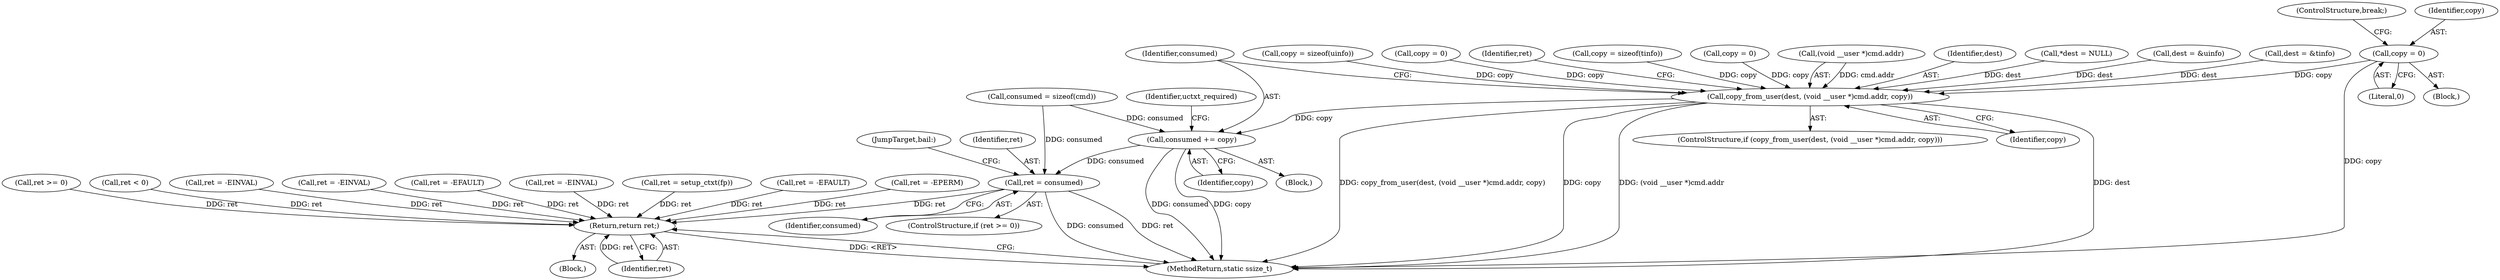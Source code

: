 digraph "0_linux_e6bd18f57aad1a2d1ef40e646d03ed0f2515c9e3_3@API" {
"1000224" [label="(Call,copy = 0)"];
"1000281" [label="(Call,copy_from_user(dest, (void __user *)cmd.addr, copy))"];
"1000295" [label="(Call,consumed += copy)"];
"1000666" [label="(Call,ret = consumed)"];
"1000670" [label="(Return,return ret;)"];
"1000282" [label="(Identifier,dest)"];
"1000670" [label="(Return,return ret;)"];
"1000148" [label="(Call,*dest = NULL)"];
"1000195" [label="(Call,ret = -EFAULT)"];
"1000227" [label="(ControlStructure,break;)"];
"1000671" [label="(Identifier,ret)"];
"1000280" [label="(ControlStructure,if (copy_from_user(dest, (void __user *)cmd.addr, copy)))"];
"1000217" [label="(Call,dest = &uinfo)"];
"1000668" [label="(Identifier,consumed)"];
"1000316" [label="(Call,ret = -EPERM)"];
"1000208" [label="(Block,)"];
"1000117" [label="(Block,)"];
"1000666" [label="(Call,ret = consumed)"];
"1000296" [label="(Identifier,consumed)"];
"1000224" [label="(Call,copy = 0)"];
"1000226" [label="(Literal,0)"];
"1000667" [label="(Identifier,ret)"];
"1000225" [label="(Identifier,copy)"];
"1000200" [label="(Call,consumed = sizeof(cmd))"];
"1000235" [label="(Call,dest = &tinfo)"];
"1000663" [label="(Call,ret >= 0)"];
"1000213" [label="(Call,copy = sizeof(uinfo))"];
"1000267" [label="(Call,copy = 0)"];
"1000334" [label="(Call,ret < 0)"];
"1000177" [label="(Call,ret = -EINVAL)"];
"1000288" [label="(Identifier,copy)"];
"1000281" [label="(Call,copy_from_user(dest, (void __user *)cmd.addr, copy))"];
"1000272" [label="(Call,ret = -EINVAL)"];
"1000295" [label="(Call,consumed += copy)"];
"1000290" [label="(Call,ret = -EFAULT)"];
"1000669" [label="(JumpTarget,bail:)"];
"1000291" [label="(Identifier,ret)"];
"1000231" [label="(Call,copy = sizeof(tinfo))"];
"1000304" [label="(Call,ret = -EINVAL)"];
"1000247" [label="(Call,copy = 0)"];
"1000283" [label="(Call,(void __user *)cmd.addr)"];
"1000338" [label="(Call,ret = setup_ctxt(fp))"];
"1000662" [label="(ControlStructure,if (ret >= 0))"];
"1000297" [label="(Identifier,copy)"];
"1000672" [label="(MethodReturn,static ssize_t)"];
"1000279" [label="(Block,)"];
"1000300" [label="(Identifier,uctxt_required)"];
"1000224" -> "1000208"  [label="AST: "];
"1000224" -> "1000226"  [label="CFG: "];
"1000225" -> "1000224"  [label="AST: "];
"1000226" -> "1000224"  [label="AST: "];
"1000227" -> "1000224"  [label="CFG: "];
"1000224" -> "1000672"  [label="DDG: copy"];
"1000224" -> "1000281"  [label="DDG: copy"];
"1000281" -> "1000280"  [label="AST: "];
"1000281" -> "1000288"  [label="CFG: "];
"1000282" -> "1000281"  [label="AST: "];
"1000283" -> "1000281"  [label="AST: "];
"1000288" -> "1000281"  [label="AST: "];
"1000291" -> "1000281"  [label="CFG: "];
"1000296" -> "1000281"  [label="CFG: "];
"1000281" -> "1000672"  [label="DDG: dest"];
"1000281" -> "1000672"  [label="DDG: copy_from_user(dest, (void __user *)cmd.addr, copy)"];
"1000281" -> "1000672"  [label="DDG: copy"];
"1000281" -> "1000672"  [label="DDG: (void __user *)cmd.addr"];
"1000235" -> "1000281"  [label="DDG: dest"];
"1000217" -> "1000281"  [label="DDG: dest"];
"1000148" -> "1000281"  [label="DDG: dest"];
"1000283" -> "1000281"  [label="DDG: cmd.addr"];
"1000247" -> "1000281"  [label="DDG: copy"];
"1000213" -> "1000281"  [label="DDG: copy"];
"1000267" -> "1000281"  [label="DDG: copy"];
"1000231" -> "1000281"  [label="DDG: copy"];
"1000281" -> "1000295"  [label="DDG: copy"];
"1000295" -> "1000279"  [label="AST: "];
"1000295" -> "1000297"  [label="CFG: "];
"1000296" -> "1000295"  [label="AST: "];
"1000297" -> "1000295"  [label="AST: "];
"1000300" -> "1000295"  [label="CFG: "];
"1000295" -> "1000672"  [label="DDG: consumed"];
"1000295" -> "1000672"  [label="DDG: copy"];
"1000200" -> "1000295"  [label="DDG: consumed"];
"1000295" -> "1000666"  [label="DDG: consumed"];
"1000666" -> "1000662"  [label="AST: "];
"1000666" -> "1000668"  [label="CFG: "];
"1000667" -> "1000666"  [label="AST: "];
"1000668" -> "1000666"  [label="AST: "];
"1000669" -> "1000666"  [label="CFG: "];
"1000666" -> "1000672"  [label="DDG: consumed"];
"1000666" -> "1000672"  [label="DDG: ret"];
"1000200" -> "1000666"  [label="DDG: consumed"];
"1000666" -> "1000670"  [label="DDG: ret"];
"1000670" -> "1000117"  [label="AST: "];
"1000670" -> "1000671"  [label="CFG: "];
"1000671" -> "1000670"  [label="AST: "];
"1000672" -> "1000670"  [label="CFG: "];
"1000670" -> "1000672"  [label="DDG: <RET>"];
"1000671" -> "1000670"  [label="DDG: ret"];
"1000177" -> "1000670"  [label="DDG: ret"];
"1000663" -> "1000670"  [label="DDG: ret"];
"1000304" -> "1000670"  [label="DDG: ret"];
"1000272" -> "1000670"  [label="DDG: ret"];
"1000195" -> "1000670"  [label="DDG: ret"];
"1000334" -> "1000670"  [label="DDG: ret"];
"1000338" -> "1000670"  [label="DDG: ret"];
"1000290" -> "1000670"  [label="DDG: ret"];
"1000316" -> "1000670"  [label="DDG: ret"];
}
